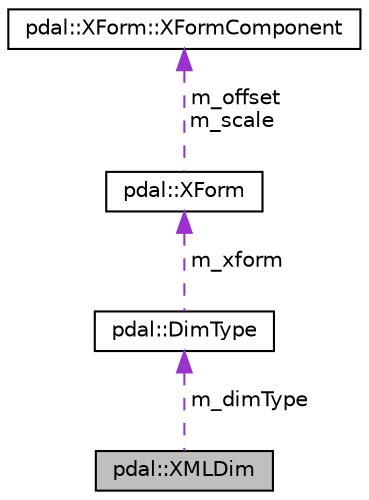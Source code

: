 digraph "pdal::XMLDim"
{
  edge [fontname="Helvetica",fontsize="10",labelfontname="Helvetica",labelfontsize="10"];
  node [fontname="Helvetica",fontsize="10",shape=record];
  Node1 [label="pdal::XMLDim",height=0.2,width=0.4,color="black", fillcolor="grey75", style="filled", fontcolor="black"];
  Node2 -> Node1 [dir="back",color="darkorchid3",fontsize="10",style="dashed",label=" m_dimType" ,fontname="Helvetica"];
  Node2 [label="pdal::DimType",height=0.2,width=0.4,color="black", fillcolor="white", style="filled",URL="$structpdal_1_1DimType.html"];
  Node3 -> Node2 [dir="back",color="darkorchid3",fontsize="10",style="dashed",label=" m_xform" ,fontname="Helvetica"];
  Node3 [label="pdal::XForm",height=0.2,width=0.4,color="black", fillcolor="white", style="filled",URL="$structpdal_1_1XForm.html"];
  Node4 -> Node3 [dir="back",color="darkorchid3",fontsize="10",style="dashed",label=" m_offset\nm_scale" ,fontname="Helvetica"];
  Node4 [label="pdal::XForm::XFormComponent",height=0.2,width=0.4,color="black", fillcolor="white", style="filled",URL="$structpdal_1_1XForm_1_1XFormComponent.html"];
}
